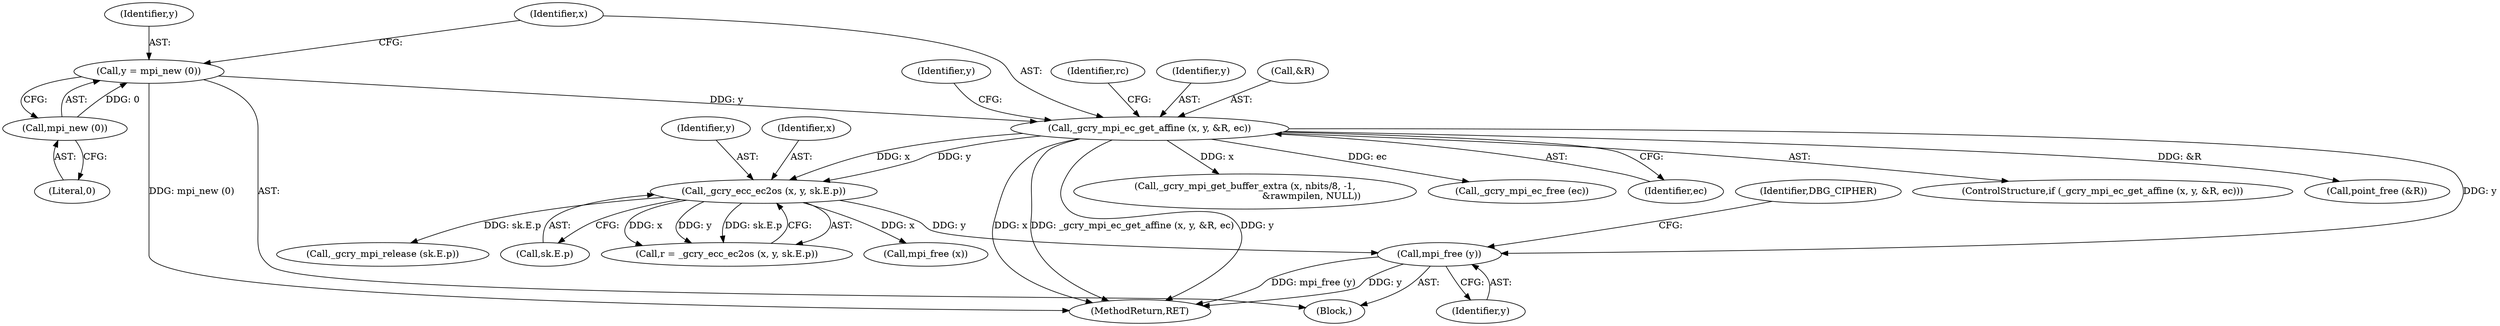 digraph "0_gnupg_da780c8183cccc8f533c8ace8211ac2cb2bdee7b@API" {
"1000668" [label="(Call,mpi_free (y))"];
"1000605" [label="(Call,_gcry_ecc_ec2os (x, y, sk.E.p))"];
"1000590" [label="(Call,_gcry_mpi_ec_get_affine (x, y, &R, ec))"];
"1000585" [label="(Call,y = mpi_new (0))"];
"1000587" [label="(Call,mpi_new (0))"];
"1000598" [label="(Identifier,rc)"];
"1000592" [label="(Identifier,y)"];
"1000671" [label="(Identifier,DBG_CIPHER)"];
"1000668" [label="(Call,mpi_free (y))"];
"1000587" [label="(Call,mpi_new (0))"];
"1000589" [label="(ControlStructure,if (_gcry_mpi_ec_get_affine (x, y, &R, ec)))"];
"1000603" [label="(Call,r = _gcry_ecc_ec2os (x, y, sk.E.p))"];
"1000666" [label="(Call,mpi_free (x))"];
"1000605" [label="(Call,_gcry_ecc_ec2os (x, y, sk.E.p))"];
"1000686" [label="(Call,point_free (&R))"];
"1000593" [label="(Call,&R)"];
"1000588" [label="(Literal,0)"];
"1000590" [label="(Call,_gcry_mpi_ec_get_affine (x, y, &R, ec))"];
"1000595" [label="(Identifier,ec)"];
"1000607" [label="(Identifier,y)"];
"1000602" [label="(Identifier,y)"];
"1000591" [label="(Identifier,x)"];
"1000608" [label="(Call,sk.E.p)"];
"1000756" [label="(MethodReturn,RET)"];
"1000669" [label="(Identifier,y)"];
"1000619" [label="(Call,_gcry_mpi_get_buffer_extra (x, nbits/8, -1,\n                                             &rawmpilen, NULL))"];
"1000606" [label="(Identifier,x)"];
"1000586" [label="(Identifier,y)"];
"1000585" [label="(Call,y = mpi_new (0))"];
"1000580" [label="(Block,)"];
"1000743" [label="(Call,_gcry_mpi_ec_free (ec))"];
"1000694" [label="(Call,_gcry_mpi_release (sk.E.p))"];
"1000668" -> "1000580"  [label="AST: "];
"1000668" -> "1000669"  [label="CFG: "];
"1000669" -> "1000668"  [label="AST: "];
"1000671" -> "1000668"  [label="CFG: "];
"1000668" -> "1000756"  [label="DDG: mpi_free (y)"];
"1000668" -> "1000756"  [label="DDG: y"];
"1000605" -> "1000668"  [label="DDG: y"];
"1000590" -> "1000668"  [label="DDG: y"];
"1000605" -> "1000603"  [label="AST: "];
"1000605" -> "1000608"  [label="CFG: "];
"1000606" -> "1000605"  [label="AST: "];
"1000607" -> "1000605"  [label="AST: "];
"1000608" -> "1000605"  [label="AST: "];
"1000603" -> "1000605"  [label="CFG: "];
"1000605" -> "1000603"  [label="DDG: x"];
"1000605" -> "1000603"  [label="DDG: y"];
"1000605" -> "1000603"  [label="DDG: sk.E.p"];
"1000590" -> "1000605"  [label="DDG: x"];
"1000590" -> "1000605"  [label="DDG: y"];
"1000605" -> "1000666"  [label="DDG: x"];
"1000605" -> "1000694"  [label="DDG: sk.E.p"];
"1000590" -> "1000589"  [label="AST: "];
"1000590" -> "1000595"  [label="CFG: "];
"1000591" -> "1000590"  [label="AST: "];
"1000592" -> "1000590"  [label="AST: "];
"1000593" -> "1000590"  [label="AST: "];
"1000595" -> "1000590"  [label="AST: "];
"1000598" -> "1000590"  [label="CFG: "];
"1000602" -> "1000590"  [label="CFG: "];
"1000590" -> "1000756"  [label="DDG: _gcry_mpi_ec_get_affine (x, y, &R, ec)"];
"1000590" -> "1000756"  [label="DDG: y"];
"1000590" -> "1000756"  [label="DDG: x"];
"1000585" -> "1000590"  [label="DDG: y"];
"1000590" -> "1000619"  [label="DDG: x"];
"1000590" -> "1000686"  [label="DDG: &R"];
"1000590" -> "1000743"  [label="DDG: ec"];
"1000585" -> "1000580"  [label="AST: "];
"1000585" -> "1000587"  [label="CFG: "];
"1000586" -> "1000585"  [label="AST: "];
"1000587" -> "1000585"  [label="AST: "];
"1000591" -> "1000585"  [label="CFG: "];
"1000585" -> "1000756"  [label="DDG: mpi_new (0)"];
"1000587" -> "1000585"  [label="DDG: 0"];
"1000587" -> "1000588"  [label="CFG: "];
"1000588" -> "1000587"  [label="AST: "];
}
